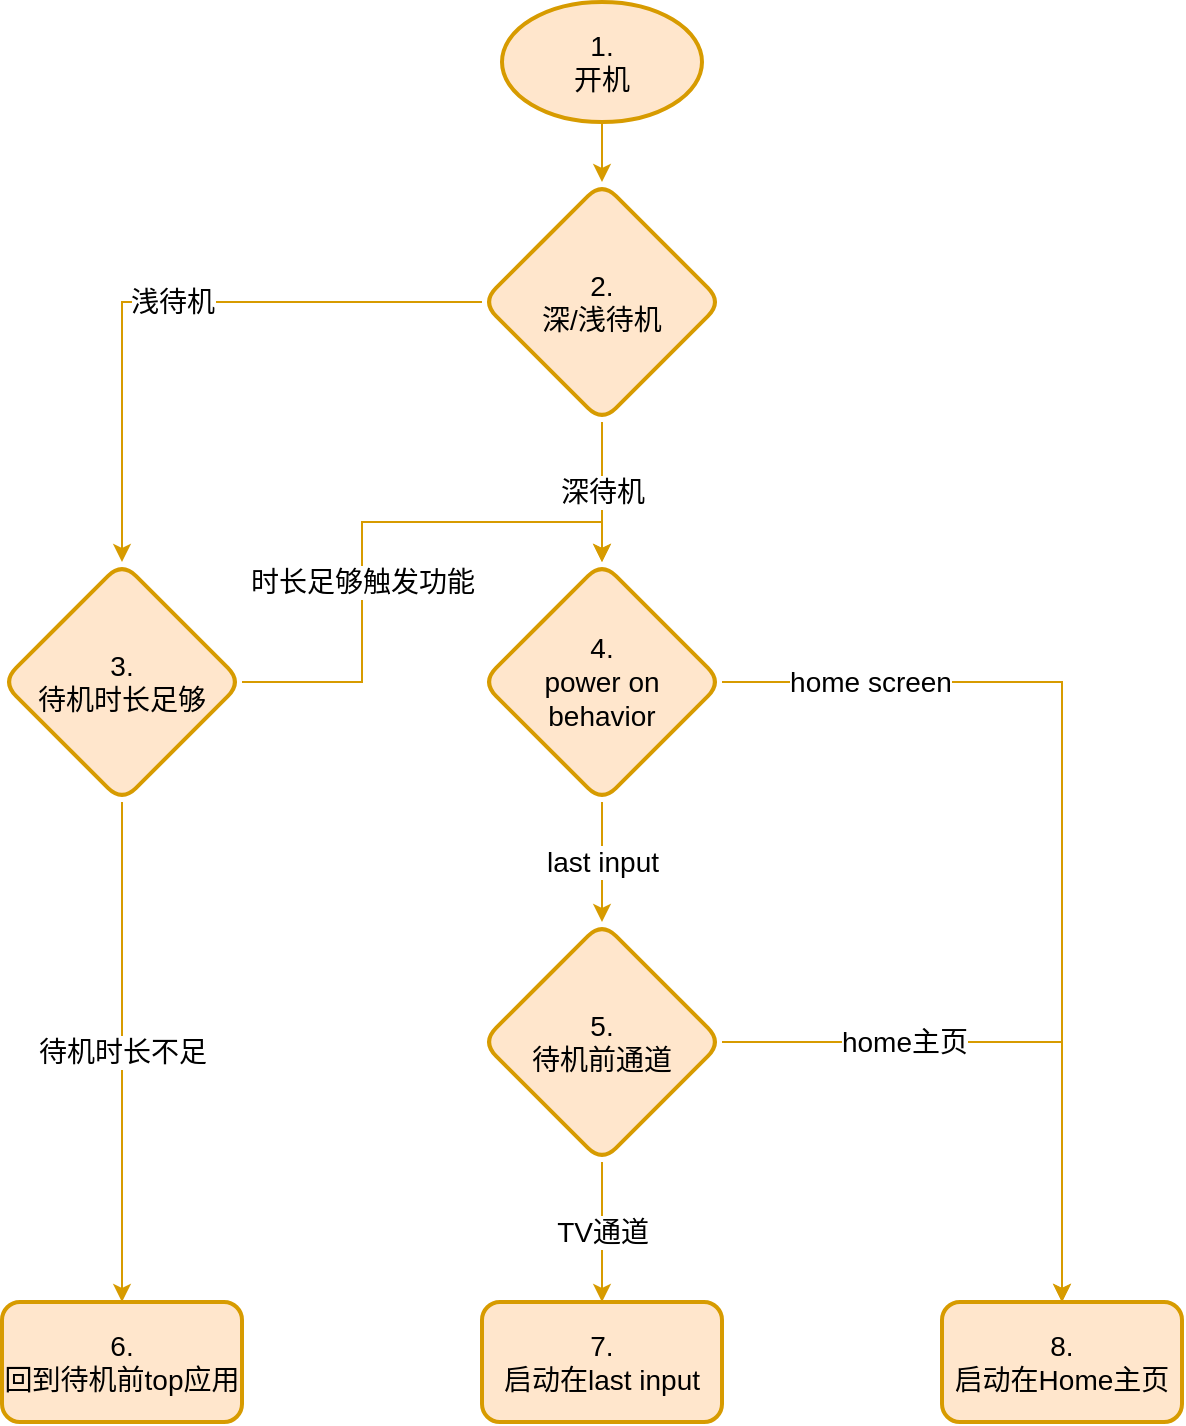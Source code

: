 <mxfile version="20.3.3" type="github">
  <diagram id="kvrHHx-y9ztYQO-fhCl1" name="第 1 页">
    <mxGraphModel dx="963" dy="576" grid="1" gridSize="10" guides="1" tooltips="1" connect="1" arrows="1" fold="1" page="1" pageScale="1" pageWidth="827" pageHeight="1169" math="0" shadow="0">
      <root>
        <mxCell id="0" />
        <mxCell id="1" parent="0" />
        <mxCell id="rZISeJErid46g6rFgNHs-29" style="edgeStyle=orthogonalEdgeStyle;curved=1;rounded=0;orthogonalLoop=1;jettySize=auto;html=1;exitX=0.5;exitY=1;exitDx=0;exitDy=0;exitPerimeter=0;entryX=0.5;entryY=0;entryDx=0;entryDy=0;fontSize=14;fillColor=#ffe6cc;strokeColor=#d79b00;" parent="1" source="rZISeJErid46g6rFgNHs-1" target="rZISeJErid46g6rFgNHs-14" edge="1">
          <mxGeometry relative="1" as="geometry" />
        </mxCell>
        <mxCell id="rZISeJErid46g6rFgNHs-1" value="&lt;div&gt;1.&lt;/div&gt;&lt;div&gt;开机&lt;/div&gt;" style="strokeWidth=2;html=1;shape=mxgraph.flowchart.start_1;whiteSpace=wrap;fontSize=14;fillColor=#ffe6cc;strokeColor=#d79b00;" parent="1" vertex="1">
          <mxGeometry x="310" y="130" width="100" height="60" as="geometry" />
        </mxCell>
        <mxCell id="rZISeJErid46g6rFgNHs-8" value="&lt;div style=&quot;font-size: 14px;&quot;&gt;home screen&lt;/div&gt;" style="edgeStyle=orthogonalEdgeStyle;rounded=0;orthogonalLoop=1;jettySize=auto;html=1;fontSize=14;fillColor=#ffe6cc;strokeColor=#d79b00;" parent="1" source="rZISeJErid46g6rFgNHs-3" target="rZISeJErid46g6rFgNHs-7" edge="1">
          <mxGeometry x="-0.692" relative="1" as="geometry">
            <mxPoint as="offset" />
          </mxGeometry>
        </mxCell>
        <mxCell id="rZISeJErid46g6rFgNHs-10" value="&lt;div style=&quot;font-size: 14px;&quot;&gt;last input&lt;/div&gt;" style="edgeStyle=orthogonalEdgeStyle;rounded=0;orthogonalLoop=1;jettySize=auto;html=1;fontSize=14;fillColor=#ffe6cc;strokeColor=#d79b00;" parent="1" source="rZISeJErid46g6rFgNHs-3" target="rZISeJErid46g6rFgNHs-9" edge="1">
          <mxGeometry relative="1" as="geometry" />
        </mxCell>
        <mxCell id="rZISeJErid46g6rFgNHs-3" value="4.&lt;div style=&quot;font-size: 14px;&quot;&gt;power on &lt;br style=&quot;font-size: 14px;&quot;&gt;&lt;/div&gt;&lt;div style=&quot;font-size: 14px;&quot;&gt;behavior&lt;/div&gt;" style="rhombus;whiteSpace=wrap;html=1;strokeWidth=2;fontSize=14;rounded=1;aspect=fixed;fillColor=#ffe6cc;strokeColor=#d79b00;" parent="1" vertex="1">
          <mxGeometry x="300" y="410" width="120" height="120" as="geometry" />
        </mxCell>
        <mxCell id="rZISeJErid46g6rFgNHs-7" value="8.&lt;div style=&quot;font-size: 14px;&quot;&gt;启动在Home主页&lt;/div&gt;" style="whiteSpace=wrap;html=1;strokeWidth=2;fontSize=14;rounded=1;fillColor=#ffe6cc;strokeColor=#d79b00;" parent="1" vertex="1">
          <mxGeometry x="530" y="780" width="120" height="60" as="geometry" />
        </mxCell>
        <mxCell id="rZISeJErid46g6rFgNHs-32" value="home主页" style="edgeStyle=orthogonalEdgeStyle;rounded=0;orthogonalLoop=1;jettySize=auto;html=1;exitX=1;exitY=0.5;exitDx=0;exitDy=0;entryX=0.5;entryY=0;entryDx=0;entryDy=0;fontSize=14;fillColor=#ffe6cc;strokeColor=#d79b00;" parent="1" source="rZISeJErid46g6rFgNHs-9" target="rZISeJErid46g6rFgNHs-7" edge="1">
          <mxGeometry x="-0.394" relative="1" as="geometry">
            <mxPoint as="offset" />
          </mxGeometry>
        </mxCell>
        <mxCell id="rZISeJErid46g6rFgNHs-34" value="TV通道" style="edgeStyle=orthogonalEdgeStyle;rounded=0;orthogonalLoop=1;jettySize=auto;html=1;fontSize=14;fillColor=#ffe6cc;strokeColor=#d79b00;" parent="1" source="rZISeJErid46g6rFgNHs-9" target="rZISeJErid46g6rFgNHs-33" edge="1">
          <mxGeometry relative="1" as="geometry" />
        </mxCell>
        <mxCell id="rZISeJErid46g6rFgNHs-9" value="5.&lt;div&gt;待机前通道&lt;/div&gt;" style="rhombus;whiteSpace=wrap;html=1;strokeWidth=2;aspect=fixed;fontSize=14;rounded=1;fillColor=#ffe6cc;strokeColor=#d79b00;" parent="1" vertex="1">
          <mxGeometry x="300" y="590" width="120" height="120" as="geometry" />
        </mxCell>
        <mxCell id="rZISeJErid46g6rFgNHs-25" value="浅待机" style="edgeStyle=orthogonalEdgeStyle;rounded=0;orthogonalLoop=1;jettySize=auto;html=1;fontSize=14;entryX=0.5;entryY=0;entryDx=0;entryDy=0;fillColor=#ffe6cc;strokeColor=#d79b00;" parent="1" source="rZISeJErid46g6rFgNHs-14" target="rZISeJErid46g6rFgNHs-24" edge="1">
          <mxGeometry relative="1" as="geometry" />
        </mxCell>
        <mxCell id="rZISeJErid46g6rFgNHs-30" value="深待机" style="edgeStyle=orthogonalEdgeStyle;rounded=0;orthogonalLoop=1;jettySize=auto;html=1;exitX=0.5;exitY=1;exitDx=0;exitDy=0;entryX=0.5;entryY=0;entryDx=0;entryDy=0;fontSize=14;fillColor=#ffe6cc;strokeColor=#d79b00;" parent="1" source="rZISeJErid46g6rFgNHs-14" target="rZISeJErid46g6rFgNHs-3" edge="1">
          <mxGeometry relative="1" as="geometry" />
        </mxCell>
        <mxCell id="rZISeJErid46g6rFgNHs-14" value="&lt;div&gt;2.&lt;/div&gt;&lt;div&gt;深/浅待机&lt;br&gt;&lt;/div&gt;" style="rhombus;whiteSpace=wrap;html=1;strokeWidth=2;aspect=fixed;fontSize=14;rounded=1;fillColor=#ffe6cc;strokeColor=#d79b00;" parent="1" vertex="1">
          <mxGeometry x="300" y="220" width="120" height="120" as="geometry" />
        </mxCell>
        <mxCell id="rZISeJErid46g6rFgNHs-26" value="时长足够触发功能" style="edgeStyle=orthogonalEdgeStyle;rounded=0;orthogonalLoop=1;jettySize=auto;html=1;entryX=0.5;entryY=0;entryDx=0;entryDy=0;fontSize=14;exitX=1;exitY=0.5;exitDx=0;exitDy=0;fillColor=#ffe6cc;strokeColor=#d79b00;" parent="1" source="rZISeJErid46g6rFgNHs-24" target="rZISeJErid46g6rFgNHs-3" edge="1">
          <mxGeometry x="-0.214" relative="1" as="geometry">
            <mxPoint as="offset" />
          </mxGeometry>
        </mxCell>
        <mxCell id="rZISeJErid46g6rFgNHs-28" value="待机时长不足" style="edgeStyle=orthogonalEdgeStyle;rounded=0;orthogonalLoop=1;jettySize=auto;html=1;fontSize=14;fillColor=#ffe6cc;strokeColor=#d79b00;" parent="1" source="rZISeJErid46g6rFgNHs-24" target="rZISeJErid46g6rFgNHs-27" edge="1">
          <mxGeometry relative="1" as="geometry" />
        </mxCell>
        <mxCell id="rZISeJErid46g6rFgNHs-24" value="&lt;div&gt;3.&lt;/div&gt;&lt;div&gt;待机时长足够&lt;/div&gt;" style="rhombus;whiteSpace=wrap;html=1;strokeWidth=2;aspect=fixed;fontSize=14;rounded=1;fillColor=#ffe6cc;strokeColor=#d79b00;" parent="1" vertex="1">
          <mxGeometry x="60" y="410" width="120" height="120" as="geometry" />
        </mxCell>
        <mxCell id="rZISeJErid46g6rFgNHs-27" value="&lt;div&gt;6.&lt;/div&gt;&lt;div&gt;回到待机前top应用&lt;/div&gt;" style="whiteSpace=wrap;html=1;fontSize=14;strokeWidth=2;rounded=1;fillColor=#ffe6cc;strokeColor=#d79b00;" parent="1" vertex="1">
          <mxGeometry x="60" y="780" width="120" height="60" as="geometry" />
        </mxCell>
        <mxCell id="rZISeJErid46g6rFgNHs-33" value="&lt;div&gt;7.&lt;/div&gt;&lt;div&gt;启动在last input&lt;/div&gt;" style="whiteSpace=wrap;html=1;fontSize=14;strokeWidth=2;rounded=1;fillColor=#ffe6cc;strokeColor=#d79b00;" parent="1" vertex="1">
          <mxGeometry x="300" y="780" width="120" height="60" as="geometry" />
        </mxCell>
      </root>
    </mxGraphModel>
  </diagram>
</mxfile>
